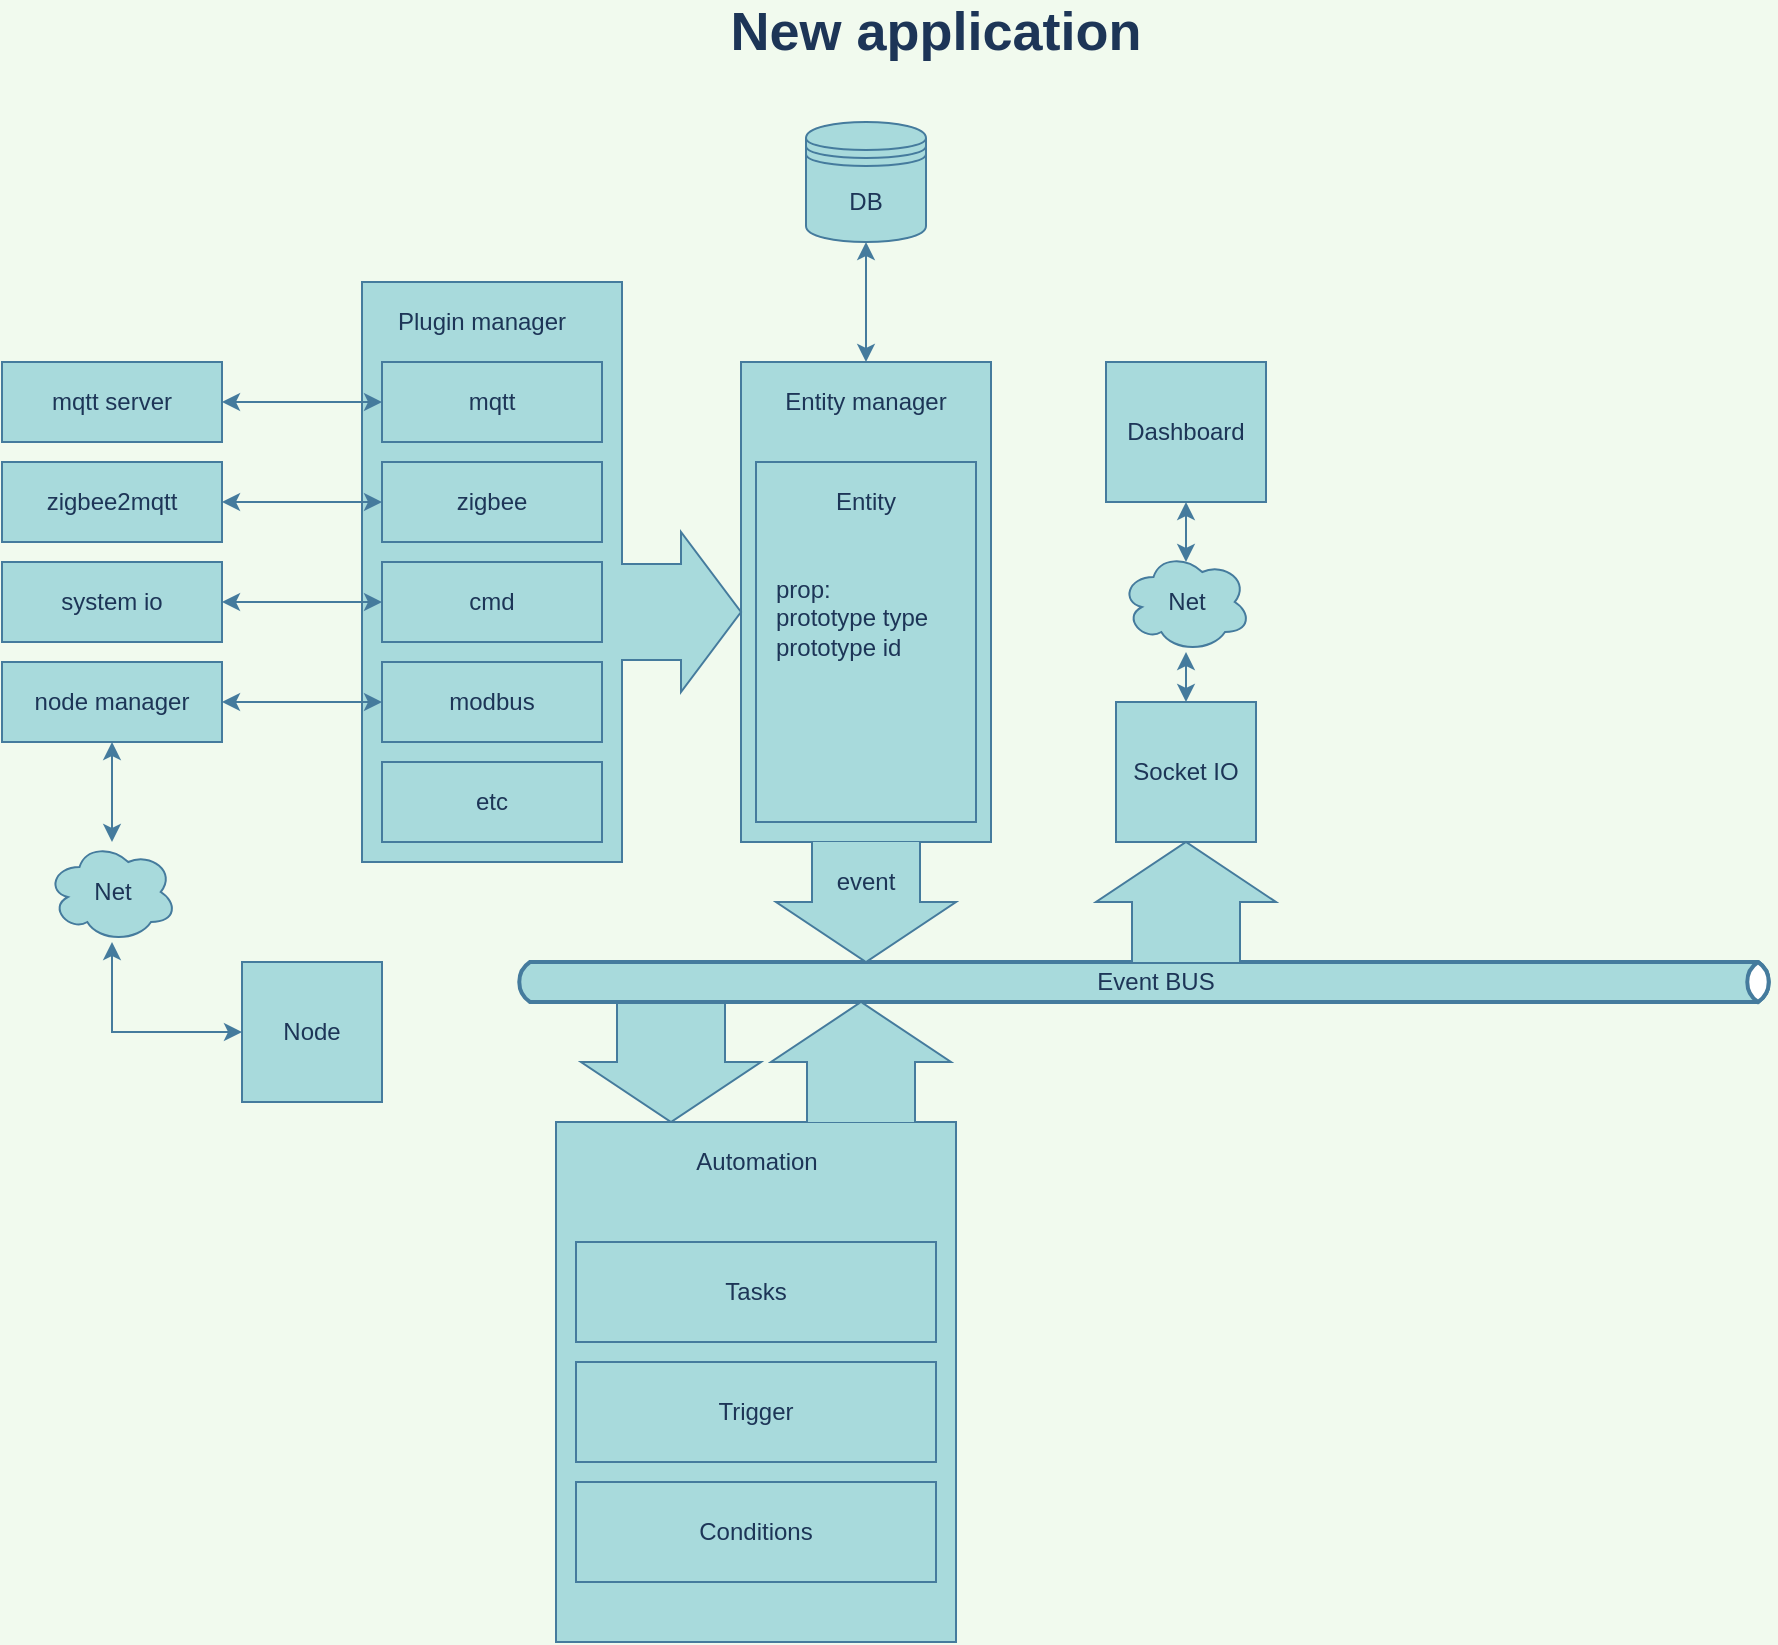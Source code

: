 <mxfile version="13.6.2" type="device" pages="2"><diagram id="2TjWLZ96NvQ6NC2OIp9b" name="new architecture"><mxGraphModel dx="802" dy="823" grid="1" gridSize="10" guides="1" tooltips="1" connect="1" arrows="1" fold="1" page="1" pageScale="1" pageWidth="827" pageHeight="1169" background="#F1FAEE" math="0" shadow="0"><root><mxCell id="4xOLNGJTtCyaSVdJDWa7-0"/><mxCell id="4xOLNGJTtCyaSVdJDWa7-1" parent="4xOLNGJTtCyaSVdJDWa7-0"/><mxCell id="uaDPIS6Z-XuWmz7FJE-Q-35" value="" style="verticalLabelPosition=bottom;shadow=0;dashed=0;align=center;html=1;verticalAlign=top;shape=mxgraph.electrical.transmission.straightBus;rounded=0;sketch=0;strokeColor=#457B9D;fillColor=#A8DADC;fontColor=#1D3557;" parent="4xOLNGJTtCyaSVdJDWa7-1" vertex="1"><mxGeometry x="362.5" y="570" width="90" height="60" as="geometry"/></mxCell><mxCell id="uaDPIS6Z-XuWmz7FJE-Q-0" value="" style="whiteSpace=wrap;html=1;rounded=0;sketch=0;strokeColor=#457B9D;fillColor=#A8DADC;fontColor=#1D3557;" parent="4xOLNGJTtCyaSVdJDWa7-1" vertex="1"><mxGeometry x="442.5" y="250" width="125" height="240" as="geometry"/></mxCell><mxCell id="cx1XI27NnVYVQfYMvOSe-3" value="" style="edgeStyle=orthogonalEdgeStyle;rounded=0;orthogonalLoop=1;jettySize=auto;html=1;startArrow=classic;startFill=1;labelBackgroundColor=#F1FAEE;strokeColor=#457B9D;fontColor=#1D3557;exitX=0.5;exitY=0;exitDx=0;exitDy=0;" parent="4xOLNGJTtCyaSVdJDWa7-1" source="uaDPIS6Z-XuWmz7FJE-Q-0" target="cx1XI27NnVYVQfYMvOSe-1" edge="1"><mxGeometry relative="1" as="geometry"/></mxCell><mxCell id="uaDPIS6Z-XuWmz7FJE-Q-3" value="" style="rounded=0;whiteSpace=wrap;html=1;sketch=0;strokeColor=#457B9D;fillColor=#A8DADC;fontColor=#1D3557;" parent="4xOLNGJTtCyaSVdJDWa7-1" vertex="1"><mxGeometry x="253" y="210" width="130" height="290" as="geometry"/></mxCell><mxCell id="uaDPIS6Z-XuWmz7FJE-Q-4" value="Plugin manager" style="text;html=1;strokeColor=none;fillColor=none;align=center;verticalAlign=middle;whiteSpace=wrap;rounded=0;sketch=0;fontColor=#1D3557;" parent="4xOLNGJTtCyaSVdJDWa7-1" vertex="1"><mxGeometry x="258" y="220" width="110" height="20" as="geometry"/></mxCell><mxCell id="uaDPIS6Z-XuWmz7FJE-Q-6" value="mqtt" style="whiteSpace=wrap;html=1;rounded=0;sketch=0;strokeColor=#457B9D;fillColor=#A8DADC;fontColor=#1D3557;" parent="4xOLNGJTtCyaSVdJDWa7-1" vertex="1"><mxGeometry x="263" y="250" width="110" height="40" as="geometry"/></mxCell><mxCell id="uaDPIS6Z-XuWmz7FJE-Q-8" value="zigbee" style="whiteSpace=wrap;html=1;rounded=0;sketch=0;strokeColor=#457B9D;fillColor=#A8DADC;fontColor=#1D3557;" parent="4xOLNGJTtCyaSVdJDWa7-1" vertex="1"><mxGeometry x="263" y="300" width="110" height="40" as="geometry"/></mxCell><mxCell id="uaDPIS6Z-XuWmz7FJE-Q-9" value="cmd" style="whiteSpace=wrap;html=1;rounded=0;sketch=0;strokeColor=#457B9D;fillColor=#A8DADC;fontColor=#1D3557;" parent="4xOLNGJTtCyaSVdJDWa7-1" vertex="1"><mxGeometry x="263" y="350" width="110" height="40" as="geometry"/></mxCell><mxCell id="uaDPIS6Z-XuWmz7FJE-Q-10" value="modbus" style="whiteSpace=wrap;html=1;rounded=0;sketch=0;strokeColor=#457B9D;fillColor=#A8DADC;fontColor=#1D3557;" parent="4xOLNGJTtCyaSVdJDWa7-1" vertex="1"><mxGeometry x="263" y="400" width="110" height="40" as="geometry"/></mxCell><mxCell id="uaDPIS6Z-XuWmz7FJE-Q-13" value="&lt;p&gt;Entity manager&lt;/p&gt;" style="text;html=1;strokeColor=none;fillColor=none;align=center;verticalAlign=middle;whiteSpace=wrap;rounded=0;sketch=0;fontColor=#1D3557;" parent="4xOLNGJTtCyaSVdJDWa7-1" vertex="1"><mxGeometry x="460" y="260" width="90" height="20" as="geometry"/></mxCell><mxCell id="uaDPIS6Z-XuWmz7FJE-Q-16" value="" style="rounded=0;whiteSpace=wrap;html=1;sketch=0;strokeColor=#457B9D;fillColor=#A8DADC;fontColor=#1D3557;align=left;" parent="4xOLNGJTtCyaSVdJDWa7-1" vertex="1"><mxGeometry x="450" y="300" width="110" height="180" as="geometry"/></mxCell><mxCell id="uaDPIS6Z-XuWmz7FJE-Q-15" value="prop:&lt;br&gt;prototype type&lt;br&gt;prototype id" style="text;html=1;strokeColor=none;fillColor=none;align=left;verticalAlign=top;whiteSpace=wrap;rounded=0;sketch=0;fontColor=#1D3557;" parent="4xOLNGJTtCyaSVdJDWa7-1" vertex="1"><mxGeometry x="457.5" y="350" width="92.5" height="120" as="geometry"/></mxCell><mxCell id="uaDPIS6Z-XuWmz7FJE-Q-17" value="Entity" style="text;html=1;strokeColor=none;fillColor=none;align=center;verticalAlign=middle;whiteSpace=wrap;rounded=0;sketch=0;fontColor=#1D3557;" parent="4xOLNGJTtCyaSVdJDWa7-1" vertex="1"><mxGeometry x="485" y="310" width="40" height="20" as="geometry"/></mxCell><mxCell id="uaDPIS6Z-XuWmz7FJE-Q-21" value="" style="html=1;outlineConnect=0;fillColor=#A8DADC;strokeColor=#457B9D;gradientDirection=north;strokeWidth=2;shape=mxgraph.networks.bus;gradientDirection=north;fontColor=#1D3557;perimeter=backbonePerimeter;backboneSize=20;rounded=0;sketch=0;align=left;" parent="4xOLNGJTtCyaSVdJDWa7-1" vertex="1"><mxGeometry x="329" y="550" width="630" height="20" as="geometry"/></mxCell><mxCell id="uaDPIS6Z-XuWmz7FJE-Q-22" value="" style="verticalLabelPosition=bottom;shadow=0;dashed=0;align=center;html=1;verticalAlign=top;shape=mxgraph.electrical.transmission.straightBus;rounded=0;sketch=0;strokeColor=#457B9D;fillColor=#A8DADC;fontColor=#1D3557;" parent="4xOLNGJTtCyaSVdJDWa7-1" vertex="1"><mxGeometry x="460" y="490" width="90" height="60" as="geometry"/></mxCell><mxCell id="uaDPIS6Z-XuWmz7FJE-Q-23" value="" style="verticalLabelPosition=bottom;shadow=0;dashed=0;align=center;html=1;verticalAlign=top;shape=mxgraph.electrical.transmission.straightBus;rounded=0;sketch=0;strokeColor=#457B9D;fillColor=#A8DADC;fontColor=#1D3557;rotation=-90;" parent="4xOLNGJTtCyaSVdJDWa7-1" vertex="1"><mxGeometry x="372.5" y="345" width="80" height="60" as="geometry"/></mxCell><mxCell id="uaDPIS6Z-XuWmz7FJE-Q-24" value="Event BUS" style="text;html=1;strokeColor=none;fillColor=none;align=center;verticalAlign=middle;whiteSpace=wrap;rounded=0;sketch=0;fontColor=#1D3557;" parent="4xOLNGJTtCyaSVdJDWa7-1" vertex="1"><mxGeometry x="610" y="550" width="80" height="20" as="geometry"/></mxCell><mxCell id="uaDPIS6Z-XuWmz7FJE-Q-25" value="event" style="text;html=1;strokeColor=none;fillColor=none;align=center;verticalAlign=middle;whiteSpace=wrap;rounded=0;sketch=0;fontColor=#1D3557;" parent="4xOLNGJTtCyaSVdJDWa7-1" vertex="1"><mxGeometry x="485" y="500" width="40" height="20" as="geometry"/></mxCell><mxCell id="uaDPIS6Z-XuWmz7FJE-Q-26" value="" style="rounded=0;whiteSpace=wrap;html=1;sketch=0;strokeColor=#457B9D;fillColor=#A8DADC;fontColor=#1D3557;" parent="4xOLNGJTtCyaSVdJDWa7-1" vertex="1"><mxGeometry x="350" y="630" width="200" height="260" as="geometry"/></mxCell><mxCell id="uaDPIS6Z-XuWmz7FJE-Q-27" value="Automation" style="text;html=1;strokeColor=none;fillColor=none;align=center;verticalAlign=middle;whiteSpace=wrap;rounded=0;sketch=0;fontColor=#1D3557;" parent="4xOLNGJTtCyaSVdJDWa7-1" vertex="1"><mxGeometry x="408.75" y="640" width="82.5" height="20" as="geometry"/></mxCell><mxCell id="uaDPIS6Z-XuWmz7FJE-Q-36" value="Tasks" style="rounded=0;whiteSpace=wrap;html=1;sketch=0;strokeColor=#457B9D;fillColor=#A8DADC;fontColor=#1D3557;" parent="4xOLNGJTtCyaSVdJDWa7-1" vertex="1"><mxGeometry x="360" y="690" width="180" height="50" as="geometry"/></mxCell><mxCell id="uaDPIS6Z-XuWmz7FJE-Q-37" value="Trigger" style="rounded=0;whiteSpace=wrap;html=1;sketch=0;strokeColor=#457B9D;fillColor=#A8DADC;fontColor=#1D3557;" parent="4xOLNGJTtCyaSVdJDWa7-1" vertex="1"><mxGeometry x="360" y="750" width="180" height="50" as="geometry"/></mxCell><mxCell id="uaDPIS6Z-XuWmz7FJE-Q-38" value="Conditions" style="rounded=0;whiteSpace=wrap;html=1;sketch=0;strokeColor=#457B9D;fillColor=#A8DADC;fontColor=#1D3557;" parent="4xOLNGJTtCyaSVdJDWa7-1" vertex="1"><mxGeometry x="360" y="810" width="180" height="50" as="geometry"/></mxCell><mxCell id="uaDPIS6Z-XuWmz7FJE-Q-39" value="" style="verticalLabelPosition=bottom;shadow=0;dashed=0;align=center;html=1;verticalAlign=top;shape=mxgraph.electrical.transmission.straightBus;rounded=0;sketch=0;strokeColor=#457B9D;fillColor=#A8DADC;fontColor=#1D3557;rotation=-180;" parent="4xOLNGJTtCyaSVdJDWa7-1" vertex="1"><mxGeometry x="457.5" y="570" width="90" height="60" as="geometry"/></mxCell><mxCell id="uaDPIS6Z-XuWmz7FJE-Q-44" style="edgeStyle=orthogonalEdgeStyle;curved=0;rounded=1;sketch=0;orthogonalLoop=1;jettySize=auto;html=1;strokeColor=#457B9D;fillColor=#A8DADC;fontColor=#1D3557;labelBackgroundColor=#F1FAEE;startArrow=classic;startFill=1;" parent="4xOLNGJTtCyaSVdJDWa7-1" source="uaDPIS6Z-XuWmz7FJE-Q-40" target="uaDPIS6Z-XuWmz7FJE-Q-43" edge="1"><mxGeometry relative="1" as="geometry"/></mxCell><mxCell id="uaDPIS6Z-XuWmz7FJE-Q-40" value="Socket IO" style="rounded=0;whiteSpace=wrap;html=1;sketch=0;strokeColor=#457B9D;fillColor=#A8DADC;fontColor=#1D3557;" parent="4xOLNGJTtCyaSVdJDWa7-1" vertex="1"><mxGeometry x="630" y="420" width="70" height="70" as="geometry"/></mxCell><mxCell id="uaDPIS6Z-XuWmz7FJE-Q-41" value="" style="verticalLabelPosition=bottom;shadow=0;dashed=0;align=center;html=1;verticalAlign=top;shape=mxgraph.electrical.transmission.straightBus;rounded=0;sketch=0;strokeColor=#457B9D;fillColor=#A8DADC;fontColor=#1D3557;rotation=-180;" parent="4xOLNGJTtCyaSVdJDWa7-1" vertex="1"><mxGeometry x="620" y="490" width="90" height="60" as="geometry"/></mxCell><mxCell id="uaDPIS6Z-XuWmz7FJE-Q-46" style="edgeStyle=orthogonalEdgeStyle;curved=0;rounded=1;sketch=0;orthogonalLoop=1;jettySize=auto;html=1;entryX=0.5;entryY=0.1;entryDx=0;entryDy=0;entryPerimeter=0;strokeColor=#457B9D;fillColor=#A8DADC;fontColor=#1D3557;labelBackgroundColor=#F1FAEE;startArrow=classic;startFill=1;" parent="4xOLNGJTtCyaSVdJDWa7-1" source="uaDPIS6Z-XuWmz7FJE-Q-42" target="uaDPIS6Z-XuWmz7FJE-Q-43" edge="1"><mxGeometry relative="1" as="geometry"/></mxCell><mxCell id="uaDPIS6Z-XuWmz7FJE-Q-42" value="Dashboard" style="rounded=0;whiteSpace=wrap;html=1;sketch=0;strokeColor=#457B9D;fillColor=#A8DADC;fontColor=#1D3557;" parent="4xOLNGJTtCyaSVdJDWa7-1" vertex="1"><mxGeometry x="625" y="250" width="80" height="70" as="geometry"/></mxCell><mxCell id="uaDPIS6Z-XuWmz7FJE-Q-43" value="Net" style="ellipse;shape=cloud;whiteSpace=wrap;html=1;fillColor=#A8DADC;strokeColor=#457B9D;fontColor=#1D3557;" parent="4xOLNGJTtCyaSVdJDWa7-1" vertex="1"><mxGeometry x="632.5" y="345" width="65" height="50" as="geometry"/></mxCell><mxCell id="uaDPIS6Z-XuWmz7FJE-Q-51" style="edgeStyle=orthogonalEdgeStyle;curved=0;rounded=1;sketch=0;orthogonalLoop=1;jettySize=auto;html=1;entryX=0;entryY=0.5;entryDx=0;entryDy=0;startArrow=classic;startFill=1;strokeColor=#457B9D;fillColor=#A8DADC;fontColor=#1D3557;labelBackgroundColor=#F1FAEE;" parent="4xOLNGJTtCyaSVdJDWa7-1" source="uaDPIS6Z-XuWmz7FJE-Q-50" target="uaDPIS6Z-XuWmz7FJE-Q-9" edge="1"><mxGeometry relative="1" as="geometry"/></mxCell><mxCell id="uaDPIS6Z-XuWmz7FJE-Q-50" value="system io" style="whiteSpace=wrap;html=1;rounded=0;sketch=0;strokeColor=#457B9D;fillColor=#A8DADC;fontColor=#1D3557;" parent="4xOLNGJTtCyaSVdJDWa7-1" vertex="1"><mxGeometry x="73" y="350" width="110" height="40" as="geometry"/></mxCell><mxCell id="uaDPIS6Z-XuWmz7FJE-Q-53" style="edgeStyle=orthogonalEdgeStyle;curved=0;rounded=1;sketch=0;orthogonalLoop=1;jettySize=auto;html=1;startArrow=classic;startFill=1;strokeColor=#457B9D;fillColor=#A8DADC;fontColor=#1D3557;labelBackgroundColor=#F1FAEE;" parent="4xOLNGJTtCyaSVdJDWa7-1" source="uaDPIS6Z-XuWmz7FJE-Q-52" target="uaDPIS6Z-XuWmz7FJE-Q-8" edge="1"><mxGeometry relative="1" as="geometry"/></mxCell><mxCell id="uaDPIS6Z-XuWmz7FJE-Q-52" value="zigbee2mqtt" style="whiteSpace=wrap;html=1;rounded=0;sketch=0;strokeColor=#457B9D;fillColor=#A8DADC;fontColor=#1D3557;" parent="4xOLNGJTtCyaSVdJDWa7-1" vertex="1"><mxGeometry x="73" y="300" width="110" height="40" as="geometry"/></mxCell><mxCell id="uaDPIS6Z-XuWmz7FJE-Q-55" style="edgeStyle=orthogonalEdgeStyle;curved=0;rounded=1;sketch=0;orthogonalLoop=1;jettySize=auto;html=1;entryX=0;entryY=0.5;entryDx=0;entryDy=0;startArrow=classic;startFill=1;strokeColor=#457B9D;fillColor=#A8DADC;fontColor=#1D3557;labelBackgroundColor=#F1FAEE;" parent="4xOLNGJTtCyaSVdJDWa7-1" source="uaDPIS6Z-XuWmz7FJE-Q-54" target="uaDPIS6Z-XuWmz7FJE-Q-6" edge="1"><mxGeometry relative="1" as="geometry"/></mxCell><mxCell id="uaDPIS6Z-XuWmz7FJE-Q-54" value="mqtt server" style="whiteSpace=wrap;html=1;rounded=0;sketch=0;strokeColor=#457B9D;fillColor=#A8DADC;fontColor=#1D3557;" parent="4xOLNGJTtCyaSVdJDWa7-1" vertex="1"><mxGeometry x="73" y="250" width="110" height="40" as="geometry"/></mxCell><mxCell id="cx1XI27NnVYVQfYMvOSe-0" value="&lt;font style=&quot;font-size: 27px&quot;&gt;&lt;b&gt;New application&lt;/b&gt;&lt;/font&gt;" style="text;html=1;strokeColor=none;fillColor=none;align=center;verticalAlign=middle;whiteSpace=wrap;rounded=0;fontColor=#1D3557;" parent="4xOLNGJTtCyaSVdJDWa7-1" vertex="1"><mxGeometry x="375" y="70" width="330" height="30" as="geometry"/></mxCell><mxCell id="cx1XI27NnVYVQfYMvOSe-1" value="DB" style="shape=datastore;whiteSpace=wrap;html=1;fillColor=#A8DADC;strokeColor=#457B9D;fontColor=#1D3557;" parent="4xOLNGJTtCyaSVdJDWa7-1" vertex="1"><mxGeometry x="475" y="130" width="60" height="60" as="geometry"/></mxCell><mxCell id="cx1XI27NnVYVQfYMvOSe-4" value="etc" style="whiteSpace=wrap;html=1;rounded=0;sketch=0;strokeColor=#457B9D;fillColor=#A8DADC;fontColor=#1D3557;" parent="4xOLNGJTtCyaSVdJDWa7-1" vertex="1"><mxGeometry x="263" y="450" width="110" height="40" as="geometry"/></mxCell><mxCell id="cx1XI27NnVYVQfYMvOSe-6" style="edgeStyle=orthogonalEdgeStyle;curved=0;rounded=1;sketch=0;orthogonalLoop=1;jettySize=auto;html=1;entryX=0;entryY=0.5;entryDx=0;entryDy=0;strokeColor=#457B9D;fillColor=#A8DADC;fontColor=#1D3557;startArrow=classic;startFill=1;" parent="4xOLNGJTtCyaSVdJDWa7-1" source="cx1XI27NnVYVQfYMvOSe-5" target="uaDPIS6Z-XuWmz7FJE-Q-10" edge="1"><mxGeometry relative="1" as="geometry"/></mxCell><mxCell id="cx1XI27NnVYVQfYMvOSe-5" value="node manager" style="whiteSpace=wrap;html=1;rounded=0;sketch=0;strokeColor=#457B9D;fillColor=#A8DADC;fontColor=#1D3557;" parent="4xOLNGJTtCyaSVdJDWa7-1" vertex="1"><mxGeometry x="73" y="400" width="110" height="40" as="geometry"/></mxCell><mxCell id="cx1XI27NnVYVQfYMvOSe-7" value="Node" style="rounded=0;whiteSpace=wrap;html=1;sketch=0;strokeColor=#457B9D;fillColor=#A8DADC;fontColor=#1D3557;" parent="4xOLNGJTtCyaSVdJDWa7-1" vertex="1"><mxGeometry x="193" y="550" width="70" height="70" as="geometry"/></mxCell><mxCell id="cx1XI27NnVYVQfYMvOSe-8" style="edgeStyle=orthogonalEdgeStyle;rounded=0;sketch=0;orthogonalLoop=1;jettySize=auto;html=1;startArrow=classic;startFill=1;strokeColor=#457B9D;fillColor=#A8DADC;fontColor=#1D3557;entryX=0;entryY=0.5;entryDx=0;entryDy=0;labelBackgroundColor=#F1FAEE;" parent="4xOLNGJTtCyaSVdJDWa7-1" source="cx1XI27NnVYVQfYMvOSe-9" target="cx1XI27NnVYVQfYMvOSe-7" edge="1"><mxGeometry relative="1" as="geometry"><mxPoint x="250" y="525" as="targetPoint"/><Array as="points"><mxPoint x="128" y="585"/></Array></mxGeometry></mxCell><mxCell id="cx1XI27NnVYVQfYMvOSe-10" style="edgeStyle=orthogonalEdgeStyle;curved=0;rounded=1;sketch=0;orthogonalLoop=1;jettySize=auto;html=1;entryX=0.5;entryY=1;entryDx=0;entryDy=0;startArrow=classic;startFill=1;strokeColor=#457B9D;fillColor=#A8DADC;fontColor=#1D3557;" parent="4xOLNGJTtCyaSVdJDWa7-1" source="cx1XI27NnVYVQfYMvOSe-9" target="cx1XI27NnVYVQfYMvOSe-5" edge="1"><mxGeometry relative="1" as="geometry"/></mxCell><mxCell id="cx1XI27NnVYVQfYMvOSe-9" value="Net" style="ellipse;shape=cloud;whiteSpace=wrap;html=1;fillColor=#A8DADC;strokeColor=#457B9D;fontColor=#1D3557;" parent="4xOLNGJTtCyaSVdJDWa7-1" vertex="1"><mxGeometry x="95.5" y="490" width="65" height="50" as="geometry"/></mxCell></root></mxGraphModel></diagram><diagram id="e_R5R3VE9zyyc-VIUrNI" name="zigbee2mqtt"><mxGraphModel dx="321" dy="343" grid="1" gridSize="10" guides="1" tooltips="1" connect="1" arrows="1" fold="1" page="1" pageScale="1" pageWidth="827" pageHeight="1169" math="0" shadow="0"><root><mxCell id="qg5Sqw2ysV8lHzVFjfGg-0"/><mxCell id="qg5Sqw2ysV8lHzVFjfGg-1" parent="qg5Sqw2ysV8lHzVFjfGg-0"/><mxCell id="qg5Sqw2ysV8lHzVFjfGg-3" value="&lt;p style=&quot;margin: 0px ; margin-top: 4px ; margin-left: 5px ; text-align: left&quot;&gt;&lt;b&gt;zigbee2mqtt&lt;/b&gt;&lt;/p&gt;" style="html=1;shape=mxgraph.sysml.package;overflow=fill;labelX=95;align=left;spacingLeft=5;verticalAlign=top;spacingTop=-3;rounded=0;sketch=0;shadow=1;noLabel=0;connectable=0;movable=0;" parent="qg5Sqw2ysV8lHzVFjfGg-1" vertex="1"><mxGeometry x="81" y="90" width="700" height="850" as="geometry"/></mxCell><mxCell id="3SiOs0oreBndi-vlR97_-0" value="zigbee2mqtt" style="shape=umlLifeline;perimeter=lifelinePerimeter;whiteSpace=wrap;html=1;container=1;collapsible=0;recursiveResize=0;outlineConnect=0;rounded=0;sketch=0;" parent="qg5Sqw2ysV8lHzVFjfGg-1" vertex="1"><mxGeometry x="198" y="150" width="100" height="770" as="geometry"/></mxCell><mxCell id="x-ALMregyoDYs-97xnNh-7" value="" style="html=1;points=[];perimeter=orthogonalPerimeter;rounded=0;sketch=0;" parent="3SiOs0oreBndi-vlR97_-0" vertex="1"><mxGeometry x="44" y="90" width="10" height="80" as="geometry"/></mxCell><mxCell id="drwJ9bBoif1sHMPBvJx3-20" value="" style="html=1;points=[];perimeter=orthogonalPerimeter;rounded=0;sketch=0;" parent="3SiOs0oreBndi-vlR97_-0" vertex="1"><mxGeometry x="44" y="540" width="10" height="80" as="geometry"/></mxCell><mxCell id="3SiOs0oreBndi-vlR97_-1" value="zigbee plugin" style="shape=umlLifeline;perimeter=lifelinePerimeter;whiteSpace=wrap;html=1;container=1;collapsible=0;recursiveResize=0;outlineConnect=0;rounded=0;sketch=0;" parent="qg5Sqw2ysV8lHzVFjfGg-1" vertex="1"><mxGeometry x="338" y="150" width="100" height="770" as="geometry"/></mxCell><mxCell id="3SiOs0oreBndi-vlR97_-2" value="entity" style="shape=umlLifeline;perimeter=lifelinePerimeter;whiteSpace=wrap;html=1;container=1;collapsible=0;recursiveResize=0;outlineConnect=0;rounded=0;sketch=0;" parent="qg5Sqw2ysV8lHzVFjfGg-1" vertex="1"><mxGeometry x="478" y="150" width="100" height="770" as="geometry"/></mxCell><mxCell id="drwJ9bBoif1sHMPBvJx3-0" value="script" style="html=1;points=[];perimeter=orthogonalPerimeter;rounded=0;sketch=0;horizontal=0;" parent="3SiOs0oreBndi-vlR97_-2" vertex="1"><mxGeometry x="45" y="220" width="10" height="150" as="geometry"/></mxCell><mxCell id="drwJ9bBoif1sHMPBvJx3-2" value="script" style="html=1;points=[];perimeter=orthogonalPerimeter;rounded=0;sketch=0;horizontal=0;" parent="3SiOs0oreBndi-vlR97_-2" vertex="1"><mxGeometry x="45" y="504" width="10" height="160" as="geometry"/></mxCell><mxCell id="drwJ9bBoif1sHMPBvJx3-5" style="edgeStyle=orthogonalEdgeStyle;curved=0;rounded=1;sketch=0;orthogonalLoop=1;jettySize=auto;html=1;startArrow=none;startFill=0;" parent="3SiOs0oreBndi-vlR97_-2" source="drwJ9bBoif1sHMPBvJx3-0" edge="1"><mxGeometry relative="1" as="geometry"><mxPoint x="56" y="330" as="targetPoint"/><Array as="points"><mxPoint x="120" y="260"/><mxPoint x="120" y="330"/></Array></mxGeometry></mxCell><mxCell id="drwJ9bBoif1sHMPBvJx3-6" value="update inner state" style="edgeLabel;html=1;align=center;verticalAlign=middle;resizable=0;points=[];" parent="drwJ9bBoif1sHMPBvJx3-5" vertex="1" connectable="0"><mxGeometry x="0.021" y="1" relative="1" as="geometry"><mxPoint y="-1.6" as="offset"/></mxGeometry></mxCell><mxCell id="x-ALMregyoDYs-97xnNh-8" value="subscribe" style="html=1;verticalAlign=bottom;endArrow=block;" parent="qg5Sqw2ysV8lHzVFjfGg-1" source="3SiOs0oreBndi-vlR97_-1" edge="1"><mxGeometry relative="1" as="geometry"><mxPoint x="362" y="240" as="sourcePoint"/><mxPoint x="247" y="240" as="targetPoint"/></mxGeometry></mxCell><mxCell id="x-ALMregyoDYs-97xnNh-9" value="response" style="html=1;verticalAlign=bottom;endArrow=open;dashed=1;endSize=8;" parent="qg5Sqw2ysV8lHzVFjfGg-1" target="3SiOs0oreBndi-vlR97_-1" edge="1"><mxGeometry relative="1" as="geometry"><mxPoint x="362" y="316" as="targetPoint"/><mxPoint x="252" y="319" as="sourcePoint"/></mxGeometry></mxCell><mxCell id="x-ALMregyoDYs-97xnNh-10" value="message" style="endArrow=block;endFill=1;endSize=6;html=1;" parent="qg5Sqw2ysV8lHzVFjfGg-1" source="3SiOs0oreBndi-vlR97_-1" target="3SiOs0oreBndi-vlR97_-2" edge="1"><mxGeometry width="100" relative="1" as="geometry"><mxPoint x="518" y="460" as="sourcePoint"/><mxPoint x="498" y="390" as="targetPoint"/><Array as="points"><mxPoint x="498" y="370"/></Array></mxGeometry></mxCell><mxCell id="x-ALMregyoDYs-97xnNh-13" value="" style="endArrow=none;dashed=1;html=1;" parent="qg5Sqw2ysV8lHzVFjfGg-1" edge="1"><mxGeometry width="50" height="50" relative="1" as="geometry"><mxPoint x="178" y="560" as="sourcePoint"/><mxPoint x="628" y="560" as="targetPoint"/></mxGeometry></mxCell><mxCell id="x-ALMregyoDYs-97xnNh-16" value="&lt;h1 style=&quot;font-size: 17px&quot;&gt;Получение сообщения&lt;/h1&gt;&lt;div&gt;все сообщения обрабатываются как есть, потом о факте сообщается в&amp;nbsp;&lt;/div&gt;&lt;div&gt;entity manager&lt;/div&gt;" style="text;html=1;strokeColor=none;fillColor=none;spacing=5;spacingTop=-20;whiteSpace=wrap;overflow=hidden;rounded=0;shadow=1;sketch=0;" parent="qg5Sqw2ysV8lHzVFjfGg-1" vertex="1"><mxGeometry x="558" y="220" width="190" height="120" as="geometry"/></mxCell><mxCell id="x-ALMregyoDYs-97xnNh-17" value="" style="endArrow=block;endFill=1;endSize=6;html=1;" parent="qg5Sqw2ysV8lHzVFjfGg-1" edge="1"><mxGeometry width="100" relative="1" as="geometry"><mxPoint x="527.5" y="654" as="sourcePoint"/><mxPoint x="387.81" y="654" as="targetPoint"/><Array as="points"><mxPoint x="468" y="654"/></Array></mxGeometry></mxCell><mxCell id="x-ALMregyoDYs-97xnNh-18" value="mesasge" style="edgeLabel;html=1;align=center;verticalAlign=middle;resizable=0;points=[];" parent="x-ALMregyoDYs-97xnNh-17" vertex="1" connectable="0"><mxGeometry x="0.864" y="-1" relative="1" as="geometry"><mxPoint x="60.5" as="offset"/></mxGeometry></mxCell><mxCell id="x-ALMregyoDYs-97xnNh-19" value="" style="endArrow=block;endFill=1;endSize=6;html=1;" parent="qg5Sqw2ysV8lHzVFjfGg-1" edge="1"><mxGeometry width="100" relative="1" as="geometry"><mxPoint x="387" y="690" as="sourcePoint"/><mxPoint x="248.004" y="690" as="targetPoint"/><Array as="points"><mxPoint x="327.98" y="690"/></Array></mxGeometry></mxCell><mxCell id="x-ALMregyoDYs-97xnNh-20" value="mesasge" style="edgeLabel;html=1;align=center;verticalAlign=middle;resizable=0;points=[];" parent="x-ALMregyoDYs-97xnNh-19" vertex="1" connectable="0"><mxGeometry x="0.864" y="-1" relative="1" as="geometry"><mxPoint x="60.5" as="offset"/></mxGeometry></mxCell><mxCell id="x-ALMregyoDYs-97xnNh-21" value="&lt;h1 style=&quot;font-size: 17px&quot;&gt;Отправка сообщения&lt;/h1&gt;&lt;div&gt;zigbee устройство переключается только этой&lt;/div&gt;&lt;div&gt;сущностью, и ни кем более&lt;/div&gt;" style="text;html=1;strokeColor=none;fillColor=none;spacing=5;spacingTop=-20;whiteSpace=wrap;overflow=hidden;rounded=0;shadow=1;sketch=0;" parent="qg5Sqw2ysV8lHzVFjfGg-1" vertex="1"><mxGeometry x="558" y="570" width="190" height="120" as="geometry"/></mxCell><mxCell id="x-ALMregyoDYs-97xnNh-22" value="response" style="html=1;verticalAlign=bottom;endArrow=open;dashed=1;endSize=8;exitX=0;exitY=0.95;" parent="qg5Sqw2ysV8lHzVFjfGg-1" edge="1"><mxGeometry relative="1" as="geometry"><mxPoint x="388" y="770" as="targetPoint"/><mxPoint x="248" y="770" as="sourcePoint"/></mxGeometry></mxCell><mxCell id="x-ALMregyoDYs-97xnNh-23" value="response" style="html=1;verticalAlign=bottom;endArrow=open;dashed=1;endSize=8;exitX=0;exitY=0.95;" parent="qg5Sqw2ysV8lHzVFjfGg-1" edge="1"><mxGeometry relative="1" as="geometry"><mxPoint x="528" y="814.0" as="targetPoint"/><mxPoint x="388" y="814.0" as="sourcePoint"/></mxGeometry></mxCell><mxCell id="drwJ9bBoif1sHMPBvJx3-13" value="" style="endArrow=none;dashed=1;html=1;" parent="qg5Sqw2ysV8lHzVFjfGg-1" edge="1"><mxGeometry width="50" height="50" relative="1" as="geometry"><mxPoint x="189" y="870" as="sourcePoint"/><mxPoint x="639" y="870" as="targetPoint"/></mxGeometry></mxCell><mxCell id="drwJ9bBoif1sHMPBvJx3-14" value="response" style="html=1;verticalAlign=bottom;endArrow=open;dashed=1;endSize=8;" parent="qg5Sqw2ysV8lHzVFjfGg-1" target="3SiOs0oreBndi-vlR97_-1" edge="1"><mxGeometry relative="1" as="geometry"><mxPoint x="418" y="640" as="targetPoint"/><mxPoint x="528" y="520" as="sourcePoint"/></mxGeometry></mxCell><mxCell id="drwJ9bBoif1sHMPBvJx3-15" value="message" style="endArrow=block;endFill=1;endSize=6;html=1;" parent="qg5Sqw2ysV8lHzVFjfGg-1" edge="1"><mxGeometry width="100" relative="1" as="geometry"><mxPoint x="247.997" y="360" as="sourcePoint"/><mxPoint x="387.83" y="360" as="targetPoint"/><Array as="points"><mxPoint x="358.33" y="360"/></Array></mxGeometry></mxCell><mxCell id="drwJ9bBoif1sHMPBvJx3-16" value="response" style="html=1;verticalAlign=bottom;endArrow=open;dashed=1;endSize=8;" parent="qg5Sqw2ysV8lHzVFjfGg-1" edge="1"><mxGeometry relative="1" as="geometry"><mxPoint x="247.997" y="530" as="targetPoint"/><mxPoint x="388.33" y="530" as="sourcePoint"/></mxGeometry></mxCell><mxCell id="drwJ9bBoif1sHMPBvJx3-11" style="edgeStyle=orthogonalEdgeStyle;curved=0;rounded=1;sketch=0;orthogonalLoop=1;jettySize=auto;html=1;startArrow=classic;startFill=1;endArrow=none;endFill=0;" parent="qg5Sqw2ysV8lHzVFjfGg-1" edge="1"><mxGeometry relative="1" as="geometry"><mxPoint x="533" y="769" as="targetPoint"/><mxPoint x="533" y="699" as="sourcePoint"/><Array as="points"><mxPoint x="598" y="699"/><mxPoint x="598" y="769"/><mxPoint x="533" y="769"/></Array></mxGeometry></mxCell><mxCell id="drwJ9bBoif1sHMPBvJx3-12" value="update inner state" style="edgeLabel;html=1;align=center;verticalAlign=middle;resizable=0;points=[];horizontal=1;" parent="drwJ9bBoif1sHMPBvJx3-11" vertex="1" connectable="0"><mxGeometry x="0.063" relative="1" as="geometry"><mxPoint y="-6.4" as="offset"/></mxGeometry></mxCell></root></mxGraphModel></diagram></mxfile>